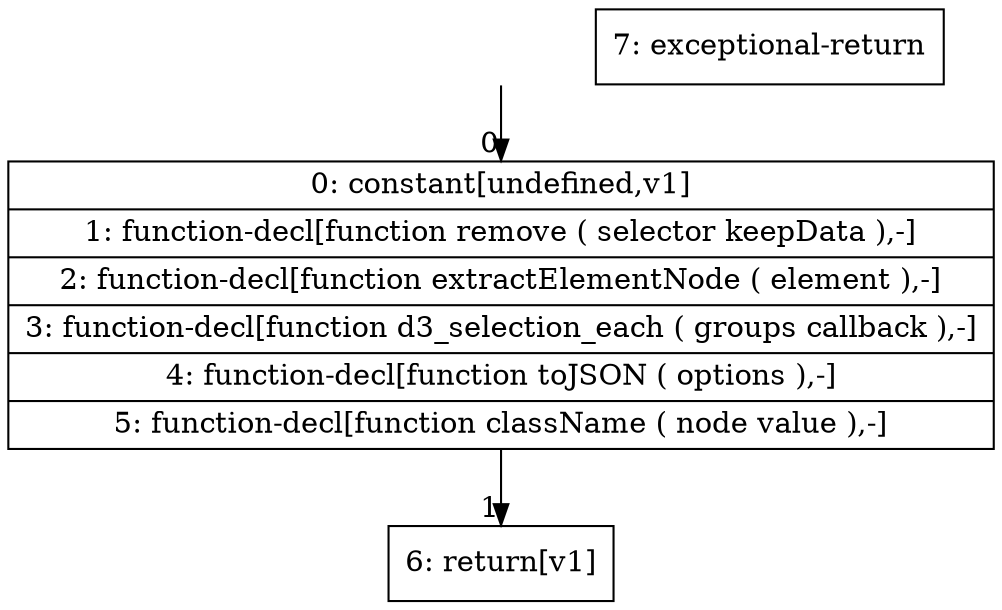 digraph {
rankdir="TD"
BB_entry0[shape=none,label=""];
BB_entry0 -> BB0 [tailport=s, headport=n, headlabel="    0"]
BB0 [shape=record label="{0: constant[undefined,v1]|1: function-decl[function remove ( selector keepData ),-]|2: function-decl[function extractElementNode ( element ),-]|3: function-decl[function d3_selection_each ( groups callback ),-]|4: function-decl[function toJSON ( options ),-]|5: function-decl[function className ( node value ),-]}" ] 
BB0 -> BB1 [tailport=s, headport=n, headlabel="      1"]
BB1 [shape=record label="{6: return[v1]}" ] 
BB2 [shape=record label="{7: exceptional-return}" ] 
//#$~ 1
}
